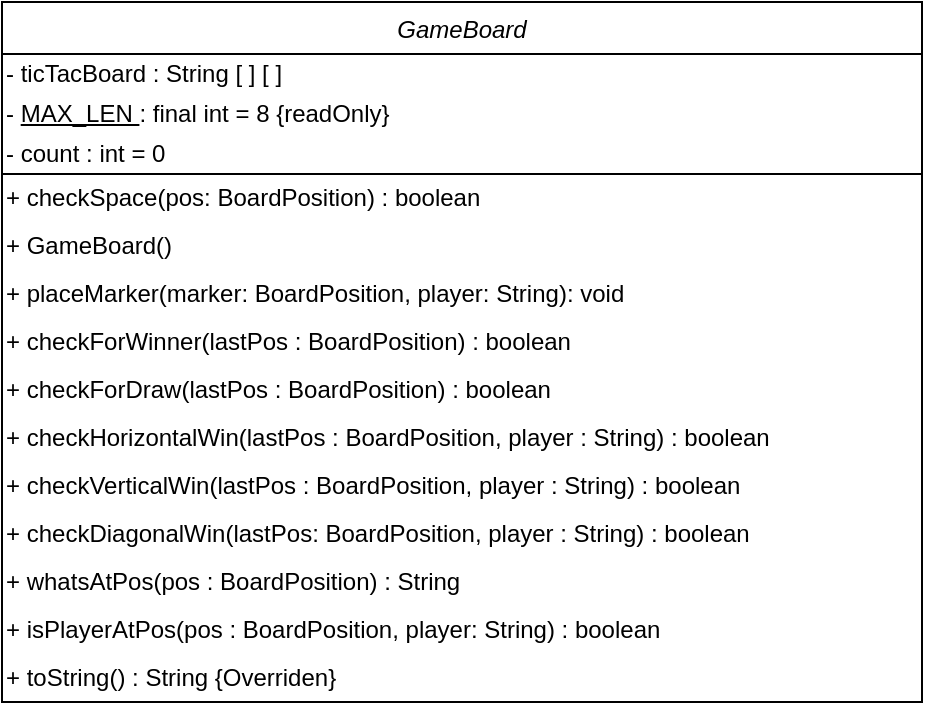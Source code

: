 <mxfile version="13.0.3" type="device"><diagram id="C5RBs43oDa-KdzZeNtuy" name="Page-1"><mxGraphModel dx="592" dy="490" grid="1" gridSize="10" guides="1" tooltips="1" connect="1" arrows="1" fold="1" page="1" pageScale="1" pageWidth="827" pageHeight="1169" math="0" shadow="0"><root><mxCell id="WIyWlLk6GJQsqaUBKTNV-0"/><mxCell id="WIyWlLk6GJQsqaUBKTNV-1" parent="WIyWlLk6GJQsqaUBKTNV-0"/><mxCell id="zkfFHV4jXpPFQw0GAbJ--0" value="GameBoard" style="swimlane;fontStyle=2;align=center;verticalAlign=top;childLayout=stackLayout;horizontal=1;startSize=26;horizontalStack=0;resizeParent=1;resizeLast=0;collapsible=1;marginBottom=0;rounded=0;shadow=0;strokeWidth=1;" parent="WIyWlLk6GJQsqaUBKTNV-1" vertex="1"><mxGeometry x="140" y="100" width="460" height="350" as="geometry"><mxRectangle x="230" y="140" width="160" height="26" as="alternateBounds"/></mxGeometry></mxCell><mxCell id="hloXiLnEdSHOPJiF43Oa-5" value="&lt;span&gt;- ticTacBoard : String [ ] [ ]&amp;nbsp;&lt;/span&gt;" style="text;html=1;strokeColor=none;fillColor=none;align=left;verticalAlign=middle;whiteSpace=wrap;rounded=0;" parent="zkfFHV4jXpPFQw0GAbJ--0" vertex="1"><mxGeometry y="26" width="460" height="20" as="geometry"/></mxCell><mxCell id="hloXiLnEdSHOPJiF43Oa-4" value="- &lt;u&gt;MAX_LEN&amp;nbsp;&lt;/u&gt;: final int = 8 {readOnly}" style="text;html=1;strokeColor=none;fillColor=none;align=left;verticalAlign=middle;whiteSpace=wrap;rounded=0;" parent="zkfFHV4jXpPFQw0GAbJ--0" vertex="1"><mxGeometry y="46" width="460" height="20" as="geometry"/></mxCell><mxCell id="hloXiLnEdSHOPJiF43Oa-7" value="- count : int = 0" style="text;html=1;strokeColor=none;fillColor=none;align=left;verticalAlign=middle;whiteSpace=wrap;rounded=0;" parent="zkfFHV4jXpPFQw0GAbJ--0" vertex="1"><mxGeometry y="66" width="460" height="20" as="geometry"/></mxCell><mxCell id="hloXiLnEdSHOPJiF43Oa-8" value="+ checkSpace(pos: BoardPosition) : boolean" style="text;html=1;strokeColor=none;fillColor=none;align=left;verticalAlign=middle;whiteSpace=wrap;rounded=0;" parent="zkfFHV4jXpPFQw0GAbJ--0" vertex="1"><mxGeometry y="86" width="460" height="24" as="geometry"/></mxCell><mxCell id="-BKTn7M5rRKrjSOvrhgh-2" value="+ GameBoard()" style="text;html=1;strokeColor=none;fillColor=none;align=left;verticalAlign=middle;whiteSpace=wrap;rounded=0;" vertex="1" parent="zkfFHV4jXpPFQw0GAbJ--0"><mxGeometry y="110" width="460" height="24" as="geometry"/></mxCell><mxCell id="hloXiLnEdSHOPJiF43Oa-11" value="+ placeMarker(marker: BoardPosition, player: String): void" style="text;html=1;strokeColor=none;fillColor=none;align=left;verticalAlign=middle;whiteSpace=wrap;rounded=0;" parent="zkfFHV4jXpPFQw0GAbJ--0" vertex="1"><mxGeometry y="134" width="460" height="24" as="geometry"/></mxCell><mxCell id="hloXiLnEdSHOPJiF43Oa-12" value="+ checkForWinner(lastPos : BoardPosition) : boolean" style="text;html=1;strokeColor=none;fillColor=none;align=left;verticalAlign=middle;whiteSpace=wrap;rounded=0;" parent="zkfFHV4jXpPFQw0GAbJ--0" vertex="1"><mxGeometry y="158" width="460" height="24" as="geometry"/></mxCell><mxCell id="hloXiLnEdSHOPJiF43Oa-13" value="+ checkForDraw(lastPos : BoardPosition) : boolean" style="text;html=1;strokeColor=none;fillColor=none;align=left;verticalAlign=middle;whiteSpace=wrap;rounded=0;" parent="zkfFHV4jXpPFQw0GAbJ--0" vertex="1"><mxGeometry y="182" width="460" height="24" as="geometry"/></mxCell><mxCell id="hloXiLnEdSHOPJiF43Oa-14" value="+ checkHorizontalWin(lastPos : BoardPosition, player : String) : boolean" style="text;html=1;strokeColor=none;fillColor=none;align=left;verticalAlign=middle;whiteSpace=wrap;rounded=0;" parent="zkfFHV4jXpPFQw0GAbJ--0" vertex="1"><mxGeometry y="206" width="460" height="24" as="geometry"/></mxCell><mxCell id="hloXiLnEdSHOPJiF43Oa-15" value="+ checkVerticalWin(lastPos : BoardPosition, player : String) : boolean&amp;nbsp;" style="text;html=1;strokeColor=none;fillColor=none;align=left;verticalAlign=middle;whiteSpace=wrap;rounded=0;" parent="zkfFHV4jXpPFQw0GAbJ--0" vertex="1"><mxGeometry y="230" width="460" height="24" as="geometry"/></mxCell><mxCell id="hloXiLnEdSHOPJiF43Oa-16" value="+ checkDiagonalWin(lastPos: BoardPosition, player : String) : boolean&amp;nbsp;" style="text;html=1;strokeColor=none;fillColor=none;align=left;verticalAlign=middle;whiteSpace=wrap;rounded=0;" parent="zkfFHV4jXpPFQw0GAbJ--0" vertex="1"><mxGeometry y="254" width="460" height="24" as="geometry"/></mxCell><mxCell id="hloXiLnEdSHOPJiF43Oa-17" value="+ whatsAtPos(pos : BoardPosition) : String" style="text;html=1;strokeColor=none;fillColor=none;align=left;verticalAlign=middle;whiteSpace=wrap;rounded=0;" parent="zkfFHV4jXpPFQw0GAbJ--0" vertex="1"><mxGeometry y="278" width="460" height="24" as="geometry"/></mxCell><mxCell id="hloXiLnEdSHOPJiF43Oa-18" value="+ isPlayerAtPos(pos : BoardPosition, player: String) : boolean&amp;nbsp;" style="text;html=1;strokeColor=none;fillColor=none;align=left;verticalAlign=middle;whiteSpace=wrap;rounded=0;" parent="zkfFHV4jXpPFQw0GAbJ--0" vertex="1"><mxGeometry y="302" width="460" height="24" as="geometry"/></mxCell><mxCell id="hloXiLnEdSHOPJiF43Oa-19" value="+ toString() : String {Overriden}" style="text;html=1;strokeColor=none;fillColor=none;align=left;verticalAlign=middle;whiteSpace=wrap;rounded=0;" parent="zkfFHV4jXpPFQw0GAbJ--0" vertex="1"><mxGeometry y="326" width="460" height="24" as="geometry"/></mxCell><mxCell id="hloXiLnEdSHOPJiF43Oa-9" value="" style="endArrow=none;html=1;exitX=0;exitY=0;exitDx=0;exitDy=0;entryX=1;entryY=0;entryDx=0;entryDy=0;" parent="zkfFHV4jXpPFQw0GAbJ--0" source="hloXiLnEdSHOPJiF43Oa-8" target="hloXiLnEdSHOPJiF43Oa-8" edge="1"><mxGeometry width="50" height="50" relative="1" as="geometry"><mxPoint x="130" y="180" as="sourcePoint"/><mxPoint x="180" y="130" as="targetPoint"/></mxGeometry></mxCell></root></mxGraphModel></diagram></mxfile>